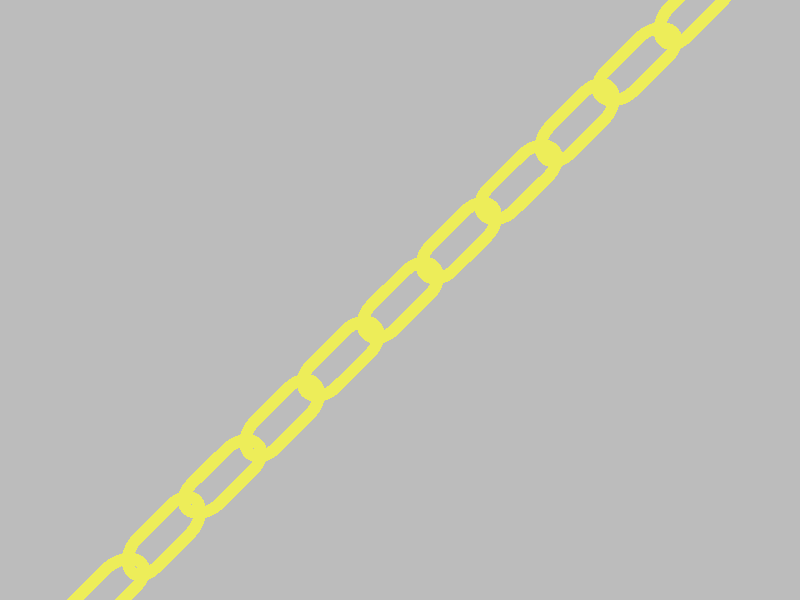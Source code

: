 #include "colors.inc"
  camera {
    location <0, .1, -25>
    look_at 0
    angle 30
  }
  background { color Gray50 }
  light_source{ <300, 300, -1000> White }    
  
  
  #declare Half_Torus = difference {
    torus {
      4,1
      sturm
      rotate x*-90  // so we can see it from the top
    }
    box { <-5, -5, -1>, <5, 0, 1> }
  }
  #declare Flip_It_Over = x*180;
  #declare Torus_Translate = 8;                                
                                  
                                  
  #declare Chain_Segment = cylinder {
    <0, 4, 0>, <0, -4, 0>, 1
  }

  #declare Chain_Gold = texture {
    pigment { BrightGold }
    finish {
      ambient .1
      diffuse .4
      reflection .25
      specular 1
      metallic
    }
  }

  #declare Link = union {
    object {
      Half_Torus
      translate y*Torus_Translate/2
    }
    object {
      Half_Torus
      rotate Flip_It_Over
      translate -y*Torus_Translate/2
    }
    object {
      Chain_Segment
      translate x*Torus_Translate/2
    }
    object {
      Chain_Segment
      translate -x*Torus_Translate/2
    }    texture { Chain_Gold }
  }  
                                    
 
  #declare Link_Translate = Torus_Translate*2-2*y;
        
  
  
  #declare Link_Pair =
  union {
    object { Link }
    object { Link translate y*Link_Translate rotate y*90 }
  }
  
          
  #declare Chain = union {
    object { Link_Pair}
    object { Link_Pair translate  y*Link_Translate*2 }
    object { Link_Pair translate  y*Link_Translate*4 }
    object { Link_Pair translate  y*Link_Translate*6 }
    object { Link_Pair translate -y*Link_Translate*2 }
    object { Link_Pair translate -y*Link_Translate*4 }
    object { Link_Pair translate -y*Link_Translate*6 }
  }              
  
  object { Chain scale .1 rotate <0, 45, -45> }